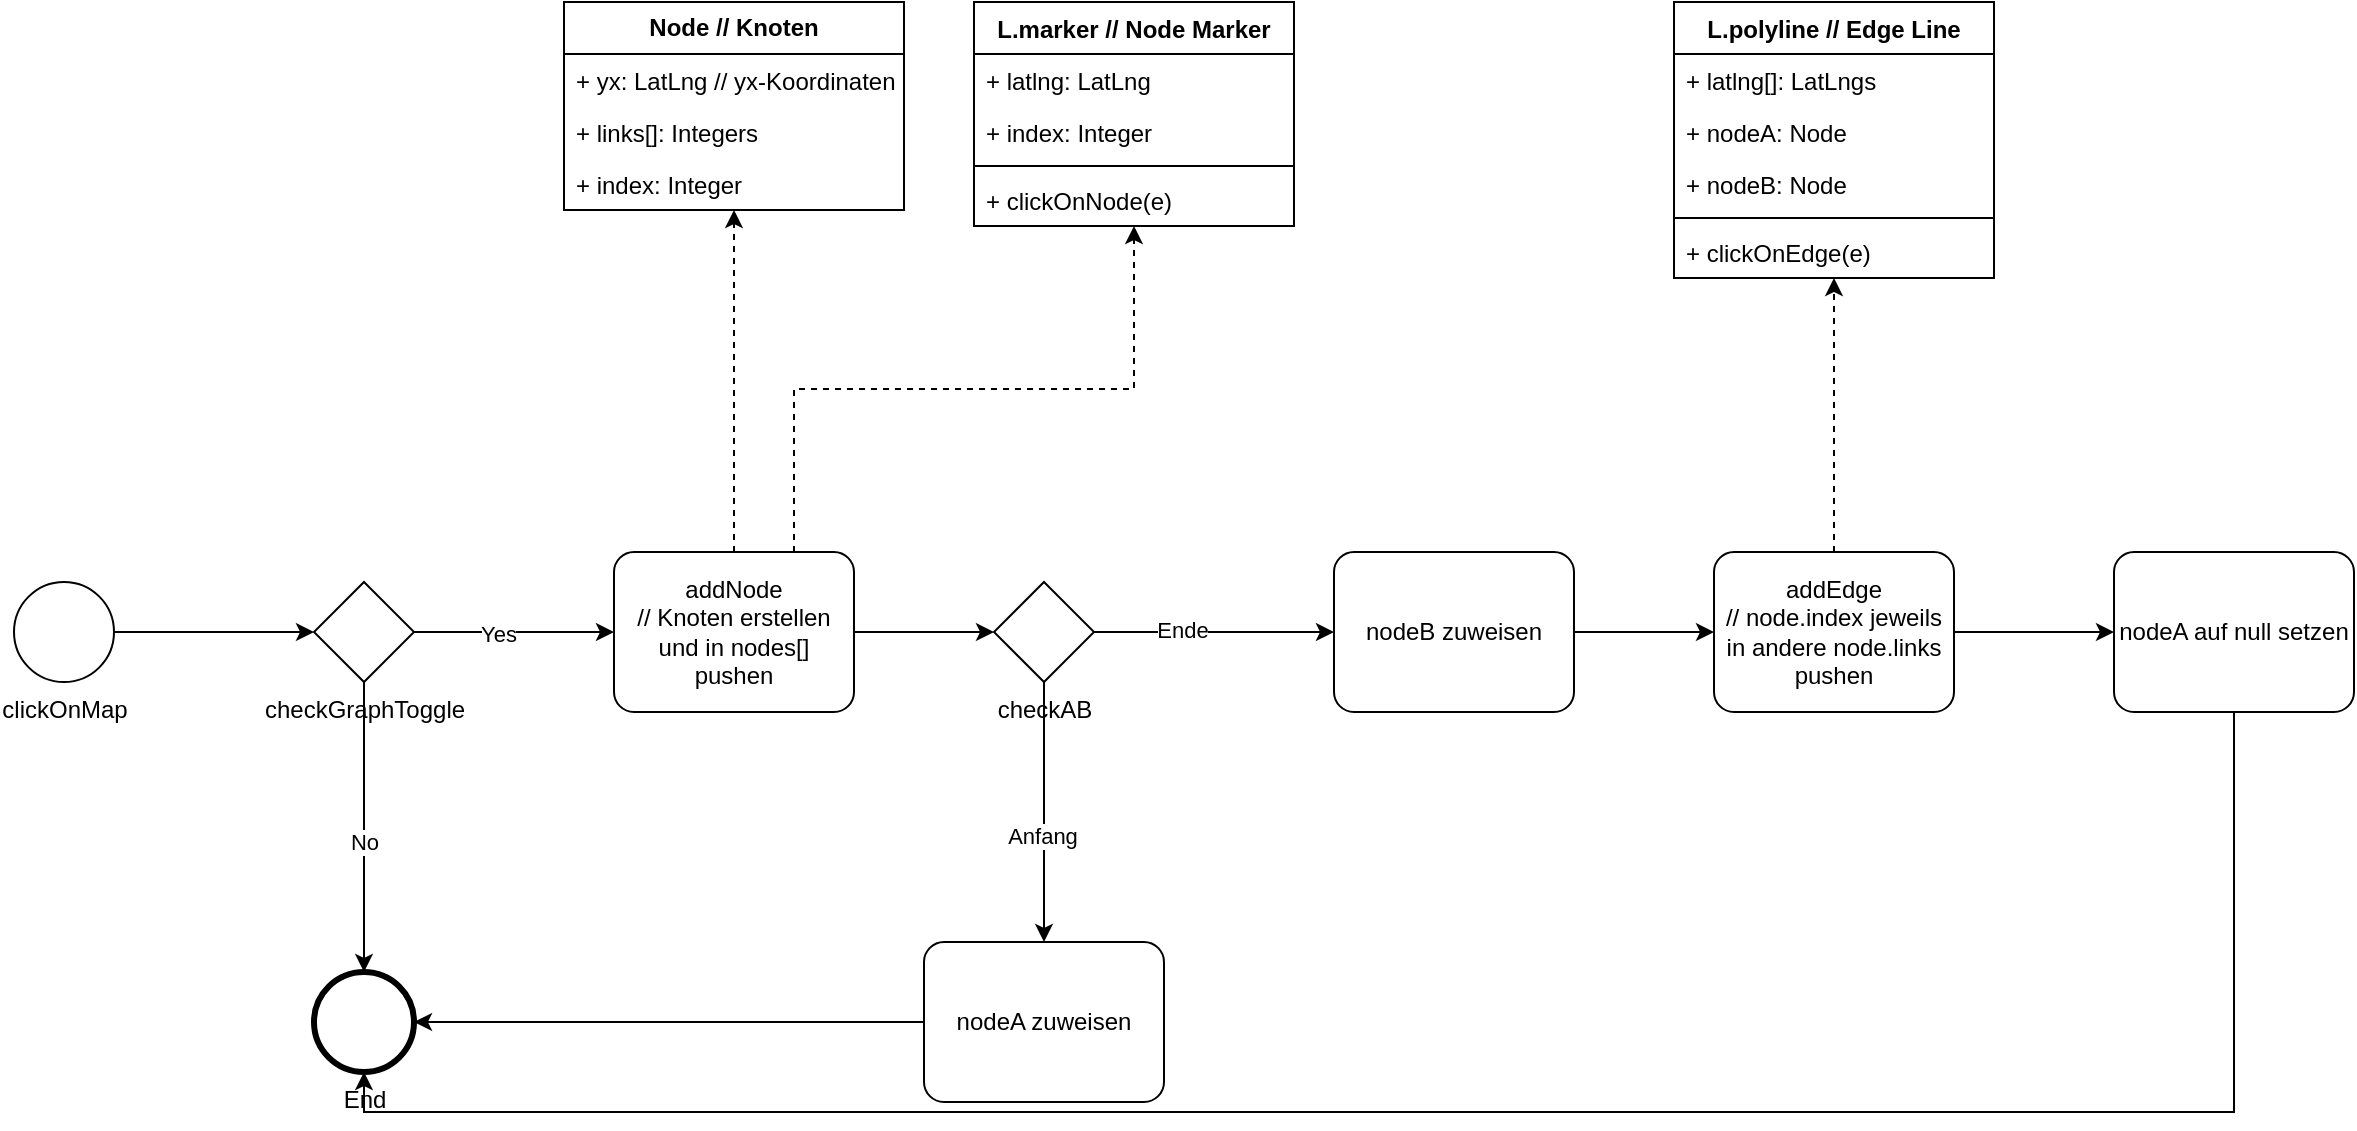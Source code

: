 <mxfile version="24.7.6">
  <diagram id="EIwWNi0Rns-KdU61ulC4" name="Seite-1">
    <mxGraphModel dx="1232" dy="1139" grid="1" gridSize="10" guides="1" tooltips="1" connect="1" arrows="1" fold="1" page="1" pageScale="1" pageWidth="827" pageHeight="1169" math="0" shadow="0">
      <root>
        <mxCell id="0" />
        <mxCell id="1" parent="0" />
        <mxCell id="WbzeLadHwOqL8LsVdnn9-3" value="clickOnMap" style="points=[[0.145,0.145,0],[0.5,0,0],[0.855,0.145,0],[1,0.5,0],[0.855,0.855,0],[0.5,1,0],[0.145,0.855,0],[0,0.5,0]];shape=mxgraph.bpmn.event;html=1;verticalLabelPosition=bottom;labelBackgroundColor=#ffffff;verticalAlign=top;align=center;perimeter=ellipsePerimeter;outlineConnect=0;aspect=fixed;outline=standard;symbol=general;" vertex="1" parent="1">
          <mxGeometry x="60" y="350" width="50" height="50" as="geometry" />
        </mxCell>
        <mxCell id="WbzeLadHwOqL8LsVdnn9-18" style="edgeStyle=orthogonalEdgeStyle;rounded=0;orthogonalLoop=1;jettySize=auto;html=1;exitX=0.5;exitY=0;exitDx=0;exitDy=0;exitPerimeter=0;dashed=1;" edge="1" parent="1" source="WbzeLadHwOqL8LsVdnn9-4" target="WbzeLadHwOqL8LsVdnn9-12">
          <mxGeometry relative="1" as="geometry" />
        </mxCell>
        <mxCell id="WbzeLadHwOqL8LsVdnn9-51" style="edgeStyle=orthogonalEdgeStyle;rounded=0;orthogonalLoop=1;jettySize=auto;html=1;exitX=0.75;exitY=0;exitDx=0;exitDy=0;exitPerimeter=0;dashed=1;" edge="1" parent="1" source="WbzeLadHwOqL8LsVdnn9-4" target="WbzeLadHwOqL8LsVdnn9-45">
          <mxGeometry relative="1" as="geometry" />
        </mxCell>
        <mxCell id="WbzeLadHwOqL8LsVdnn9-4" value="addNode&lt;div&gt;// Knoten erstellen und in nodes[] pushen&lt;/div&gt;" style="points=[[0.25,0,0],[0.5,0,0],[0.75,0,0],[1,0.25,0],[1,0.5,0],[1,0.75,0],[0.75,1,0],[0.5,1,0],[0.25,1,0],[0,0.75,0],[0,0.5,0],[0,0.25,0]];shape=mxgraph.bpmn.task;whiteSpace=wrap;rectStyle=rounded;size=10;html=1;container=1;expand=0;collapsible=0;taskMarker=abstract;" vertex="1" parent="1">
          <mxGeometry x="360" y="335" width="120" height="80" as="geometry" />
        </mxCell>
        <mxCell id="WbzeLadHwOqL8LsVdnn9-10" style="edgeStyle=orthogonalEdgeStyle;rounded=0;orthogonalLoop=1;jettySize=auto;html=1;exitX=1;exitY=0.5;exitDx=0;exitDy=0;exitPerimeter=0;" edge="1" parent="1" source="WbzeLadHwOqL8LsVdnn9-5" target="WbzeLadHwOqL8LsVdnn9-4">
          <mxGeometry relative="1" as="geometry" />
        </mxCell>
        <mxCell id="WbzeLadHwOqL8LsVdnn9-11" value="Yes" style="edgeLabel;html=1;align=center;verticalAlign=middle;resizable=0;points=[];" vertex="1" connectable="0" parent="WbzeLadHwOqL8LsVdnn9-10">
          <mxGeometry x="-0.157" y="-1" relative="1" as="geometry">
            <mxPoint as="offset" />
          </mxGeometry>
        </mxCell>
        <mxCell id="WbzeLadHwOqL8LsVdnn9-5" value="checkGraphToggle" style="points=[[0.25,0.25,0],[0.5,0,0],[0.75,0.25,0],[1,0.5,0],[0.75,0.75,0],[0.5,1,0],[0.25,0.75,0],[0,0.5,0]];shape=mxgraph.bpmn.gateway2;html=1;verticalLabelPosition=bottom;labelBackgroundColor=#ffffff;verticalAlign=top;align=center;perimeter=rhombusPerimeter;outlineConnect=0;outline=none;symbol=none;" vertex="1" parent="1">
          <mxGeometry x="210" y="350" width="50" height="50" as="geometry" />
        </mxCell>
        <mxCell id="WbzeLadHwOqL8LsVdnn9-6" style="edgeStyle=orthogonalEdgeStyle;rounded=0;orthogonalLoop=1;jettySize=auto;html=1;exitX=1;exitY=0.5;exitDx=0;exitDy=0;exitPerimeter=0;entryX=0;entryY=0.5;entryDx=0;entryDy=0;entryPerimeter=0;" edge="1" parent="1" source="WbzeLadHwOqL8LsVdnn9-3" target="WbzeLadHwOqL8LsVdnn9-5">
          <mxGeometry relative="1" as="geometry" />
        </mxCell>
        <mxCell id="WbzeLadHwOqL8LsVdnn9-7" value="End" style="points=[[0.145,0.145,0],[0.5,0,0],[0.855,0.145,0],[1,0.5,0],[0.855,0.855,0],[0.5,1,0],[0.145,0.855,0],[0,0.5,0]];shape=mxgraph.bpmn.event;html=1;verticalLabelPosition=bottom;labelBackgroundColor=#ffffff;verticalAlign=top;align=center;perimeter=ellipsePerimeter;outlineConnect=0;aspect=fixed;outline=end;symbol=terminate2;" vertex="1" parent="1">
          <mxGeometry x="210" y="545" width="50" height="50" as="geometry" />
        </mxCell>
        <mxCell id="WbzeLadHwOqL8LsVdnn9-8" style="edgeStyle=orthogonalEdgeStyle;rounded=0;orthogonalLoop=1;jettySize=auto;html=1;exitX=0.5;exitY=1;exitDx=0;exitDy=0;exitPerimeter=0;entryX=0.5;entryY=0;entryDx=0;entryDy=0;entryPerimeter=0;" edge="1" parent="1" source="WbzeLadHwOqL8LsVdnn9-5" target="WbzeLadHwOqL8LsVdnn9-7">
          <mxGeometry relative="1" as="geometry" />
        </mxCell>
        <mxCell id="WbzeLadHwOqL8LsVdnn9-9" value="No" style="edgeLabel;html=1;align=center;verticalAlign=middle;resizable=0;points=[];" vertex="1" connectable="0" parent="WbzeLadHwOqL8LsVdnn9-8">
          <mxGeometry x="-0.661" relative="1" as="geometry">
            <mxPoint y="55" as="offset" />
          </mxGeometry>
        </mxCell>
        <mxCell id="WbzeLadHwOqL8LsVdnn9-12" value="&lt;b&gt;Node // Knoten&lt;/b&gt;" style="swimlane;fontStyle=0;childLayout=stackLayout;horizontal=1;startSize=26;fillColor=none;horizontalStack=0;resizeParent=1;resizeParentMax=0;resizeLast=0;collapsible=1;marginBottom=0;whiteSpace=wrap;html=1;" vertex="1" parent="1">
          <mxGeometry x="335" y="60" width="170" height="104" as="geometry" />
        </mxCell>
        <mxCell id="WbzeLadHwOqL8LsVdnn9-13" value="+ yx: LatLng // yx-Koordinaten" style="text;strokeColor=none;fillColor=none;align=left;verticalAlign=top;spacingLeft=4;spacingRight=4;overflow=hidden;rotatable=0;points=[[0,0.5],[1,0.5]];portConstraint=eastwest;whiteSpace=wrap;html=1;" vertex="1" parent="WbzeLadHwOqL8LsVdnn9-12">
          <mxGeometry y="26" width="170" height="26" as="geometry" />
        </mxCell>
        <mxCell id="WbzeLadHwOqL8LsVdnn9-14" value="+ links[]: Integers" style="text;strokeColor=none;fillColor=none;align=left;verticalAlign=top;spacingLeft=4;spacingRight=4;overflow=hidden;rotatable=0;points=[[0,0.5],[1,0.5]];portConstraint=eastwest;whiteSpace=wrap;html=1;" vertex="1" parent="WbzeLadHwOqL8LsVdnn9-12">
          <mxGeometry y="52" width="170" height="26" as="geometry" />
        </mxCell>
        <mxCell id="WbzeLadHwOqL8LsVdnn9-15" value="+ index: Integer" style="text;strokeColor=none;fillColor=none;align=left;verticalAlign=top;spacingLeft=4;spacingRight=4;overflow=hidden;rotatable=0;points=[[0,0.5],[1,0.5]];portConstraint=eastwest;whiteSpace=wrap;html=1;" vertex="1" parent="WbzeLadHwOqL8LsVdnn9-12">
          <mxGeometry y="78" width="170" height="26" as="geometry" />
        </mxCell>
        <mxCell id="WbzeLadHwOqL8LsVdnn9-17" style="edgeStyle=orthogonalEdgeStyle;rounded=0;orthogonalLoop=1;jettySize=auto;html=1;exitX=1;exitY=0.5;exitDx=0;exitDy=0;exitPerimeter=0;entryX=0;entryY=0.5;entryDx=0;entryDy=0;entryPerimeter=0;" edge="1" parent="1" source="WbzeLadHwOqL8LsVdnn9-4" target="WbzeLadHwOqL8LsVdnn9-19">
          <mxGeometry relative="1" as="geometry">
            <mxPoint x="550" y="375" as="targetPoint" />
          </mxGeometry>
        </mxCell>
        <mxCell id="WbzeLadHwOqL8LsVdnn9-19" value="checkAB" style="points=[[0.25,0.25,0],[0.5,0,0],[0.75,0.25,0],[1,0.5,0],[0.75,0.75,0],[0.5,1,0],[0.25,0.75,0],[0,0.5,0]];shape=mxgraph.bpmn.gateway2;html=1;verticalLabelPosition=bottom;labelBackgroundColor=#ffffff;verticalAlign=top;align=center;perimeter=rhombusPerimeter;outlineConnect=0;outline=none;symbol=none;" vertex="1" parent="1">
          <mxGeometry x="550" y="350" width="50" height="50" as="geometry" />
        </mxCell>
        <mxCell id="WbzeLadHwOqL8LsVdnn9-20" value="nodeB zuweisen" style="points=[[0.25,0,0],[0.5,0,0],[0.75,0,0],[1,0.25,0],[1,0.5,0],[1,0.75,0],[0.75,1,0],[0.5,1,0],[0.25,1,0],[0,0.75,0],[0,0.5,0],[0,0.25,0]];shape=mxgraph.bpmn.task;whiteSpace=wrap;rectStyle=rounded;size=10;html=1;container=1;expand=0;collapsible=0;taskMarker=abstract;" vertex="1" parent="1">
          <mxGeometry x="720" y="335" width="120" height="80" as="geometry" />
        </mxCell>
        <mxCell id="WbzeLadHwOqL8LsVdnn9-23" value="nodeA zuweisen" style="points=[[0.25,0,0],[0.5,0,0],[0.75,0,0],[1,0.25,0],[1,0.5,0],[1,0.75,0],[0.75,1,0],[0.5,1,0],[0.25,1,0],[0,0.75,0],[0,0.5,0],[0,0.25,0]];shape=mxgraph.bpmn.task;whiteSpace=wrap;rectStyle=rounded;size=10;html=1;container=1;expand=0;collapsible=0;taskMarker=abstract;" vertex="1" parent="1">
          <mxGeometry x="515" y="530" width="120" height="80" as="geometry" />
        </mxCell>
        <mxCell id="WbzeLadHwOqL8LsVdnn9-26" style="edgeStyle=orthogonalEdgeStyle;rounded=0;orthogonalLoop=1;jettySize=auto;html=1;exitX=0.5;exitY=1;exitDx=0;exitDy=0;exitPerimeter=0;entryX=0.5;entryY=0;entryDx=0;entryDy=0;entryPerimeter=0;" edge="1" parent="1" source="WbzeLadHwOqL8LsVdnn9-19" target="WbzeLadHwOqL8LsVdnn9-23">
          <mxGeometry relative="1" as="geometry" />
        </mxCell>
        <mxCell id="WbzeLadHwOqL8LsVdnn9-27" value="Anfang" style="edgeLabel;html=1;align=center;verticalAlign=middle;resizable=0;points=[];" vertex="1" connectable="0" parent="WbzeLadHwOqL8LsVdnn9-26">
          <mxGeometry x="0.181" y="-1" relative="1" as="geometry">
            <mxPoint as="offset" />
          </mxGeometry>
        </mxCell>
        <mxCell id="WbzeLadHwOqL8LsVdnn9-28" style="edgeStyle=orthogonalEdgeStyle;rounded=0;orthogonalLoop=1;jettySize=auto;html=1;exitX=0;exitY=0.5;exitDx=0;exitDy=0;exitPerimeter=0;entryX=1;entryY=0.5;entryDx=0;entryDy=0;entryPerimeter=0;" edge="1" parent="1" source="WbzeLadHwOqL8LsVdnn9-23" target="WbzeLadHwOqL8LsVdnn9-7">
          <mxGeometry relative="1" as="geometry" />
        </mxCell>
        <mxCell id="WbzeLadHwOqL8LsVdnn9-29" style="edgeStyle=orthogonalEdgeStyle;rounded=0;orthogonalLoop=1;jettySize=auto;html=1;exitX=1;exitY=0.5;exitDx=0;exitDy=0;exitPerimeter=0;entryX=0;entryY=0.5;entryDx=0;entryDy=0;entryPerimeter=0;" edge="1" parent="1" source="WbzeLadHwOqL8LsVdnn9-19" target="WbzeLadHwOqL8LsVdnn9-20">
          <mxGeometry relative="1" as="geometry" />
        </mxCell>
        <mxCell id="WbzeLadHwOqL8LsVdnn9-30" value="Ende" style="edgeLabel;html=1;align=center;verticalAlign=middle;resizable=0;points=[];" vertex="1" connectable="0" parent="WbzeLadHwOqL8LsVdnn9-29">
          <mxGeometry x="-0.269" y="1" relative="1" as="geometry">
            <mxPoint as="offset" />
          </mxGeometry>
        </mxCell>
        <mxCell id="WbzeLadHwOqL8LsVdnn9-44" style="edgeStyle=orthogonalEdgeStyle;rounded=0;orthogonalLoop=1;jettySize=auto;html=1;exitX=0.5;exitY=0;exitDx=0;exitDy=0;exitPerimeter=0;dashed=1;" edge="1" parent="1" source="WbzeLadHwOqL8LsVdnn9-31" target="WbzeLadHwOqL8LsVdnn9-40">
          <mxGeometry relative="1" as="geometry" />
        </mxCell>
        <mxCell id="WbzeLadHwOqL8LsVdnn9-31" value="addEdge&lt;div&gt;// node.index jeweils in andere node.links pushen&lt;/div&gt;" style="points=[[0.25,0,0],[0.5,0,0],[0.75,0,0],[1,0.25,0],[1,0.5,0],[1,0.75,0],[0.75,1,0],[0.5,1,0],[0.25,1,0],[0,0.75,0],[0,0.5,0],[0,0.25,0]];shape=mxgraph.bpmn.task;whiteSpace=wrap;rectStyle=rounded;size=10;html=1;container=1;expand=0;collapsible=0;taskMarker=abstract;" vertex="1" parent="1">
          <mxGeometry x="910" y="335" width="120" height="80" as="geometry" />
        </mxCell>
        <mxCell id="WbzeLadHwOqL8LsVdnn9-32" style="edgeStyle=orthogonalEdgeStyle;rounded=0;orthogonalLoop=1;jettySize=auto;html=1;exitX=1;exitY=0.5;exitDx=0;exitDy=0;exitPerimeter=0;entryX=0;entryY=0.5;entryDx=0;entryDy=0;entryPerimeter=0;" edge="1" parent="1" source="WbzeLadHwOqL8LsVdnn9-20" target="WbzeLadHwOqL8LsVdnn9-31">
          <mxGeometry relative="1" as="geometry" />
        </mxCell>
        <mxCell id="WbzeLadHwOqL8LsVdnn9-33" value="nodeA auf null setzen" style="points=[[0.25,0,0],[0.5,0,0],[0.75,0,0],[1,0.25,0],[1,0.5,0],[1,0.75,0],[0.75,1,0],[0.5,1,0],[0.25,1,0],[0,0.75,0],[0,0.5,0],[0,0.25,0]];shape=mxgraph.bpmn.task;whiteSpace=wrap;rectStyle=rounded;size=10;html=1;container=1;expand=0;collapsible=0;taskMarker=abstract;" vertex="1" parent="1">
          <mxGeometry x="1110" y="335" width="120" height="80" as="geometry" />
        </mxCell>
        <mxCell id="WbzeLadHwOqL8LsVdnn9-34" style="edgeStyle=orthogonalEdgeStyle;rounded=0;orthogonalLoop=1;jettySize=auto;html=1;exitX=1;exitY=0.5;exitDx=0;exitDy=0;exitPerimeter=0;entryX=0;entryY=0.5;entryDx=0;entryDy=0;entryPerimeter=0;" edge="1" parent="1" source="WbzeLadHwOqL8LsVdnn9-31" target="WbzeLadHwOqL8LsVdnn9-33">
          <mxGeometry relative="1" as="geometry" />
        </mxCell>
        <mxCell id="WbzeLadHwOqL8LsVdnn9-35" style="edgeStyle=orthogonalEdgeStyle;rounded=0;orthogonalLoop=1;jettySize=auto;html=1;exitX=0.5;exitY=1;exitDx=0;exitDy=0;exitPerimeter=0;entryX=0.5;entryY=1;entryDx=0;entryDy=0;entryPerimeter=0;" edge="1" parent="1" source="WbzeLadHwOqL8LsVdnn9-33" target="WbzeLadHwOqL8LsVdnn9-7">
          <mxGeometry relative="1" as="geometry" />
        </mxCell>
        <mxCell id="WbzeLadHwOqL8LsVdnn9-40" value="L.polyline // Edge Line" style="swimlane;fontStyle=1;align=center;verticalAlign=top;childLayout=stackLayout;horizontal=1;startSize=26;horizontalStack=0;resizeParent=1;resizeParentMax=0;resizeLast=0;collapsible=1;marginBottom=0;whiteSpace=wrap;html=1;" vertex="1" parent="1">
          <mxGeometry x="890" y="60" width="160" height="138" as="geometry" />
        </mxCell>
        <mxCell id="WbzeLadHwOqL8LsVdnn9-50" value="+ latlng[]: LatLngs" style="text;strokeColor=none;fillColor=none;align=left;verticalAlign=top;spacingLeft=4;spacingRight=4;overflow=hidden;rotatable=0;points=[[0,0.5],[1,0.5]];portConstraint=eastwest;whiteSpace=wrap;html=1;" vertex="1" parent="WbzeLadHwOqL8LsVdnn9-40">
          <mxGeometry y="26" width="160" height="26" as="geometry" />
        </mxCell>
        <mxCell id="WbzeLadHwOqL8LsVdnn9-37" value="+ nodeA: Node" style="text;strokeColor=none;fillColor=none;align=left;verticalAlign=top;spacingLeft=4;spacingRight=4;overflow=hidden;rotatable=0;points=[[0,0.5],[1,0.5]];portConstraint=eastwest;whiteSpace=wrap;html=1;" vertex="1" parent="WbzeLadHwOqL8LsVdnn9-40">
          <mxGeometry y="52" width="160" height="26" as="geometry" />
        </mxCell>
        <mxCell id="WbzeLadHwOqL8LsVdnn9-38" value="+ nodeB: Node" style="text;strokeColor=none;fillColor=none;align=left;verticalAlign=top;spacingLeft=4;spacingRight=4;overflow=hidden;rotatable=0;points=[[0,0.5],[1,0.5]];portConstraint=eastwest;whiteSpace=wrap;html=1;" vertex="1" parent="WbzeLadHwOqL8LsVdnn9-40">
          <mxGeometry y="78" width="160" height="26" as="geometry" />
        </mxCell>
        <mxCell id="WbzeLadHwOqL8LsVdnn9-42" value="" style="line;strokeWidth=1;fillColor=none;align=left;verticalAlign=middle;spacingTop=-1;spacingLeft=3;spacingRight=3;rotatable=0;labelPosition=right;points=[];portConstraint=eastwest;strokeColor=inherit;" vertex="1" parent="WbzeLadHwOqL8LsVdnn9-40">
          <mxGeometry y="104" width="160" height="8" as="geometry" />
        </mxCell>
        <mxCell id="WbzeLadHwOqL8LsVdnn9-43" value="+ clickOnEdge(e)" style="text;strokeColor=none;fillColor=none;align=left;verticalAlign=top;spacingLeft=4;spacingRight=4;overflow=hidden;rotatable=0;points=[[0,0.5],[1,0.5]];portConstraint=eastwest;whiteSpace=wrap;html=1;" vertex="1" parent="WbzeLadHwOqL8LsVdnn9-40">
          <mxGeometry y="112" width="160" height="26" as="geometry" />
        </mxCell>
        <mxCell id="WbzeLadHwOqL8LsVdnn9-45" value="L.marker // Node Marker" style="swimlane;fontStyle=1;align=center;verticalAlign=top;childLayout=stackLayout;horizontal=1;startSize=26;horizontalStack=0;resizeParent=1;resizeParentMax=0;resizeLast=0;collapsible=1;marginBottom=0;whiteSpace=wrap;html=1;" vertex="1" parent="1">
          <mxGeometry x="540" y="60" width="160" height="112" as="geometry" />
        </mxCell>
        <mxCell id="WbzeLadHwOqL8LsVdnn9-49" value="+ latlng: LatLng" style="text;strokeColor=none;fillColor=none;align=left;verticalAlign=top;spacingLeft=4;spacingRight=4;overflow=hidden;rotatable=0;points=[[0,0.5],[1,0.5]];portConstraint=eastwest;whiteSpace=wrap;html=1;" vertex="1" parent="WbzeLadHwOqL8LsVdnn9-45">
          <mxGeometry y="26" width="160" height="26" as="geometry" />
        </mxCell>
        <mxCell id="WbzeLadHwOqL8LsVdnn9-46" value="+ index: Integer" style="text;strokeColor=none;fillColor=none;align=left;verticalAlign=top;spacingLeft=4;spacingRight=4;overflow=hidden;rotatable=0;points=[[0,0.5],[1,0.5]];portConstraint=eastwest;whiteSpace=wrap;html=1;" vertex="1" parent="WbzeLadHwOqL8LsVdnn9-45">
          <mxGeometry y="52" width="160" height="26" as="geometry" />
        </mxCell>
        <mxCell id="WbzeLadHwOqL8LsVdnn9-47" value="" style="line;strokeWidth=1;fillColor=none;align=left;verticalAlign=middle;spacingTop=-1;spacingLeft=3;spacingRight=3;rotatable=0;labelPosition=right;points=[];portConstraint=eastwest;strokeColor=inherit;" vertex="1" parent="WbzeLadHwOqL8LsVdnn9-45">
          <mxGeometry y="78" width="160" height="8" as="geometry" />
        </mxCell>
        <mxCell id="WbzeLadHwOqL8LsVdnn9-48" value="+ clickOnNode(e)" style="text;strokeColor=none;fillColor=none;align=left;verticalAlign=top;spacingLeft=4;spacingRight=4;overflow=hidden;rotatable=0;points=[[0,0.5],[1,0.5]];portConstraint=eastwest;whiteSpace=wrap;html=1;" vertex="1" parent="WbzeLadHwOqL8LsVdnn9-45">
          <mxGeometry y="86" width="160" height="26" as="geometry" />
        </mxCell>
      </root>
    </mxGraphModel>
  </diagram>
</mxfile>

